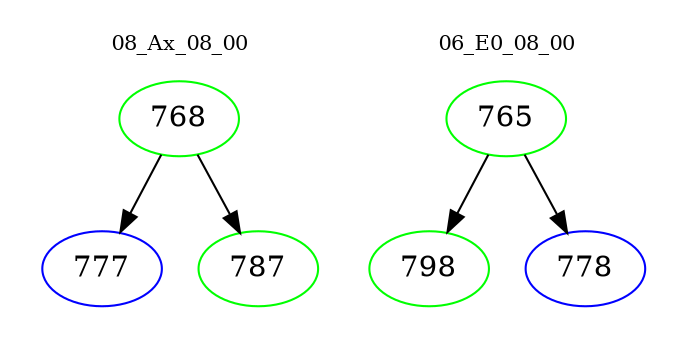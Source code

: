digraph{
subgraph cluster_0 {
color = white
label = "08_Ax_08_00";
fontsize=10;
T0_768 [label="768", color="green"]
T0_768 -> T0_777 [color="black"]
T0_777 [label="777", color="blue"]
T0_768 -> T0_787 [color="black"]
T0_787 [label="787", color="green"]
}
subgraph cluster_1 {
color = white
label = "06_E0_08_00";
fontsize=10;
T1_765 [label="765", color="green"]
T1_765 -> T1_798 [color="black"]
T1_798 [label="798", color="green"]
T1_765 -> T1_778 [color="black"]
T1_778 [label="778", color="blue"]
}
}
